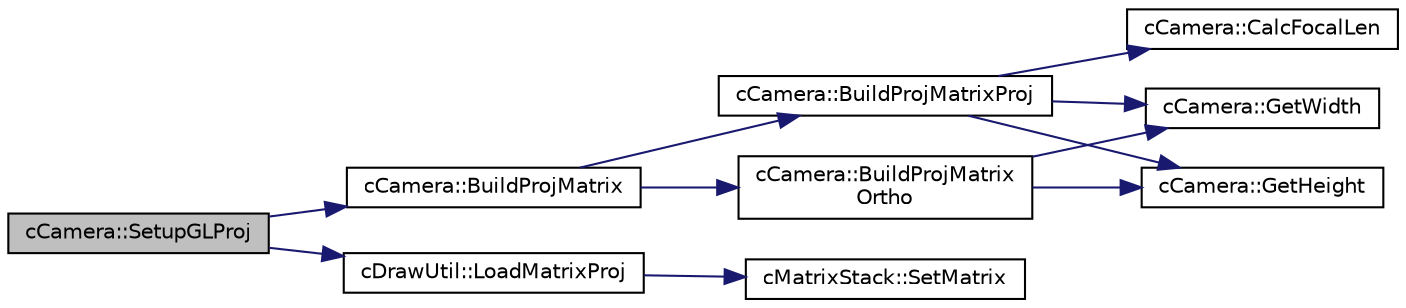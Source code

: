 digraph "cCamera::SetupGLProj"
{
 // LATEX_PDF_SIZE
  edge [fontname="Helvetica",fontsize="10",labelfontname="Helvetica",labelfontsize="10"];
  node [fontname="Helvetica",fontsize="10",shape=record];
  rankdir="LR";
  Node1 [label="cCamera::SetupGLProj",height=0.2,width=0.4,color="black", fillcolor="grey75", style="filled", fontcolor="black",tooltip=" "];
  Node1 -> Node2 [color="midnightblue",fontsize="10",style="solid",fontname="Helvetica"];
  Node2 [label="cCamera::BuildProjMatrix",height=0.2,width=0.4,color="black", fillcolor="white", style="filled",URL="$classc_camera.html#af41ae01c1089d2d5cacab59dacadc238",tooltip=" "];
  Node2 -> Node3 [color="midnightblue",fontsize="10",style="solid",fontname="Helvetica"];
  Node3 [label="cCamera::BuildProjMatrix\lOrtho",height=0.2,width=0.4,color="black", fillcolor="white", style="filled",URL="$classc_camera.html#aa5a68edc6a365e84944a24be74f9f299",tooltip=" "];
  Node3 -> Node4 [color="midnightblue",fontsize="10",style="solid",fontname="Helvetica"];
  Node4 [label="cCamera::GetHeight",height=0.2,width=0.4,color="black", fillcolor="white", style="filled",URL="$classc_camera.html#aa919c339ff1ddcba1d9e82196674f1a5",tooltip=" "];
  Node3 -> Node5 [color="midnightblue",fontsize="10",style="solid",fontname="Helvetica"];
  Node5 [label="cCamera::GetWidth",height=0.2,width=0.4,color="black", fillcolor="white", style="filled",URL="$classc_camera.html#ae7dfa3e815f4ddd27b2cb32203b65f21",tooltip=" "];
  Node2 -> Node6 [color="midnightblue",fontsize="10",style="solid",fontname="Helvetica"];
  Node6 [label="cCamera::BuildProjMatrixProj",height=0.2,width=0.4,color="black", fillcolor="white", style="filled",URL="$classc_camera.html#a6aec6b9d16fe669aae32ddb66fea7aa4",tooltip=" "];
  Node6 -> Node7 [color="midnightblue",fontsize="10",style="solid",fontname="Helvetica"];
  Node7 [label="cCamera::CalcFocalLen",height=0.2,width=0.4,color="black", fillcolor="white", style="filled",URL="$classc_camera.html#a33d9028e3969342e0a61d68dc57c8e08",tooltip=" "];
  Node6 -> Node4 [color="midnightblue",fontsize="10",style="solid",fontname="Helvetica"];
  Node6 -> Node5 [color="midnightblue",fontsize="10",style="solid",fontname="Helvetica"];
  Node1 -> Node8 [color="midnightblue",fontsize="10",style="solid",fontname="Helvetica"];
  Node8 [label="cDrawUtil::LoadMatrixProj",height=0.2,width=0.4,color="black", fillcolor="white", style="filled",URL="$classc_draw_util.html#a6016a9410d9543d973105dddbff9ec2e",tooltip=" "];
  Node8 -> Node9 [color="midnightblue",fontsize="10",style="solid",fontname="Helvetica"];
  Node9 [label="cMatrixStack::SetMatrix",height=0.2,width=0.4,color="black", fillcolor="white", style="filled",URL="$classc_matrix_stack.html#aac860f7ced7d9119d93f1ee712142d35",tooltip=" "];
}
